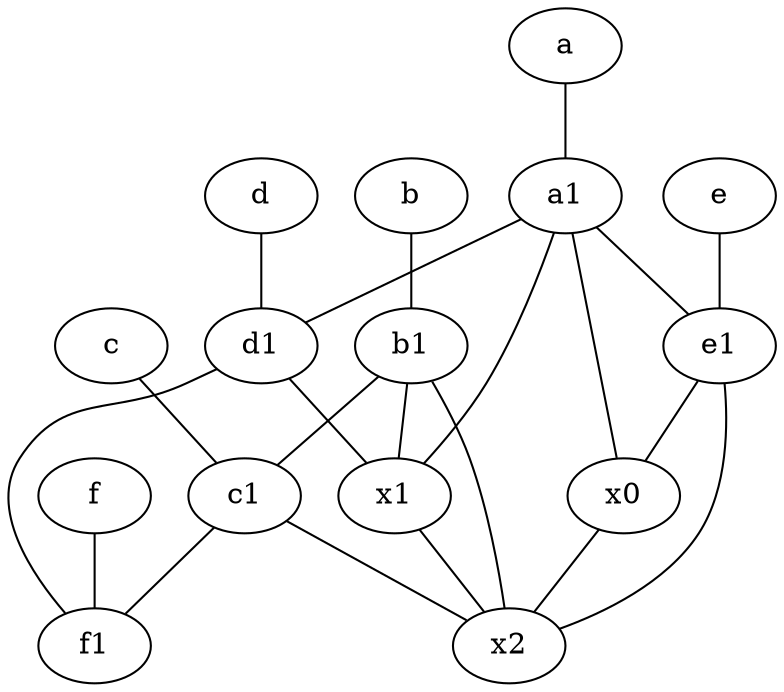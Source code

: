 graph {
	node [labelfontsize=50]
	f1 [labelfontsize=50 pos="3,8!"]
	d1 [labelfontsize=50 pos="3,5!"]
	d [labelfontsize=50 pos="2,5!"]
	x2 [labelfontsize=50]
	e [labelfontsize=50 pos="7,9!"]
	a1 [labelfontsize=50 pos="8,3!"]
	f [labelfontsize=50 pos="3,9!"]
	c1 [labelfontsize=50 pos="4.5,3!"]
	b [labelfontsize=50 pos="10,4!"]
	b1 [labelfontsize=50 pos="9,4!"]
	x1 [labelfontsize=50]
	e1 [labelfontsize=50 pos="7,7!"]
	x0 [labelfontsize=50]
	c [labelfontsize=50 pos="4.5,2!"]
	a [labelfontsize=50 pos="8,2!"]
	a -- a1
	e1 -- x0
	d1 -- f1
	d -- d1
	a1 -- e1
	c1 -- x2
	b1 -- c1
	a1 -- x0
	x1 -- x2
	e -- e1
	b1 -- x2
	c -- c1
	f -- f1
	a1 -- d1
	b1 -- x1
	b -- b1
	x0 -- x2
	c1 -- f1
	d1 -- x1
	e1 -- x2
	a1 -- x1
}
